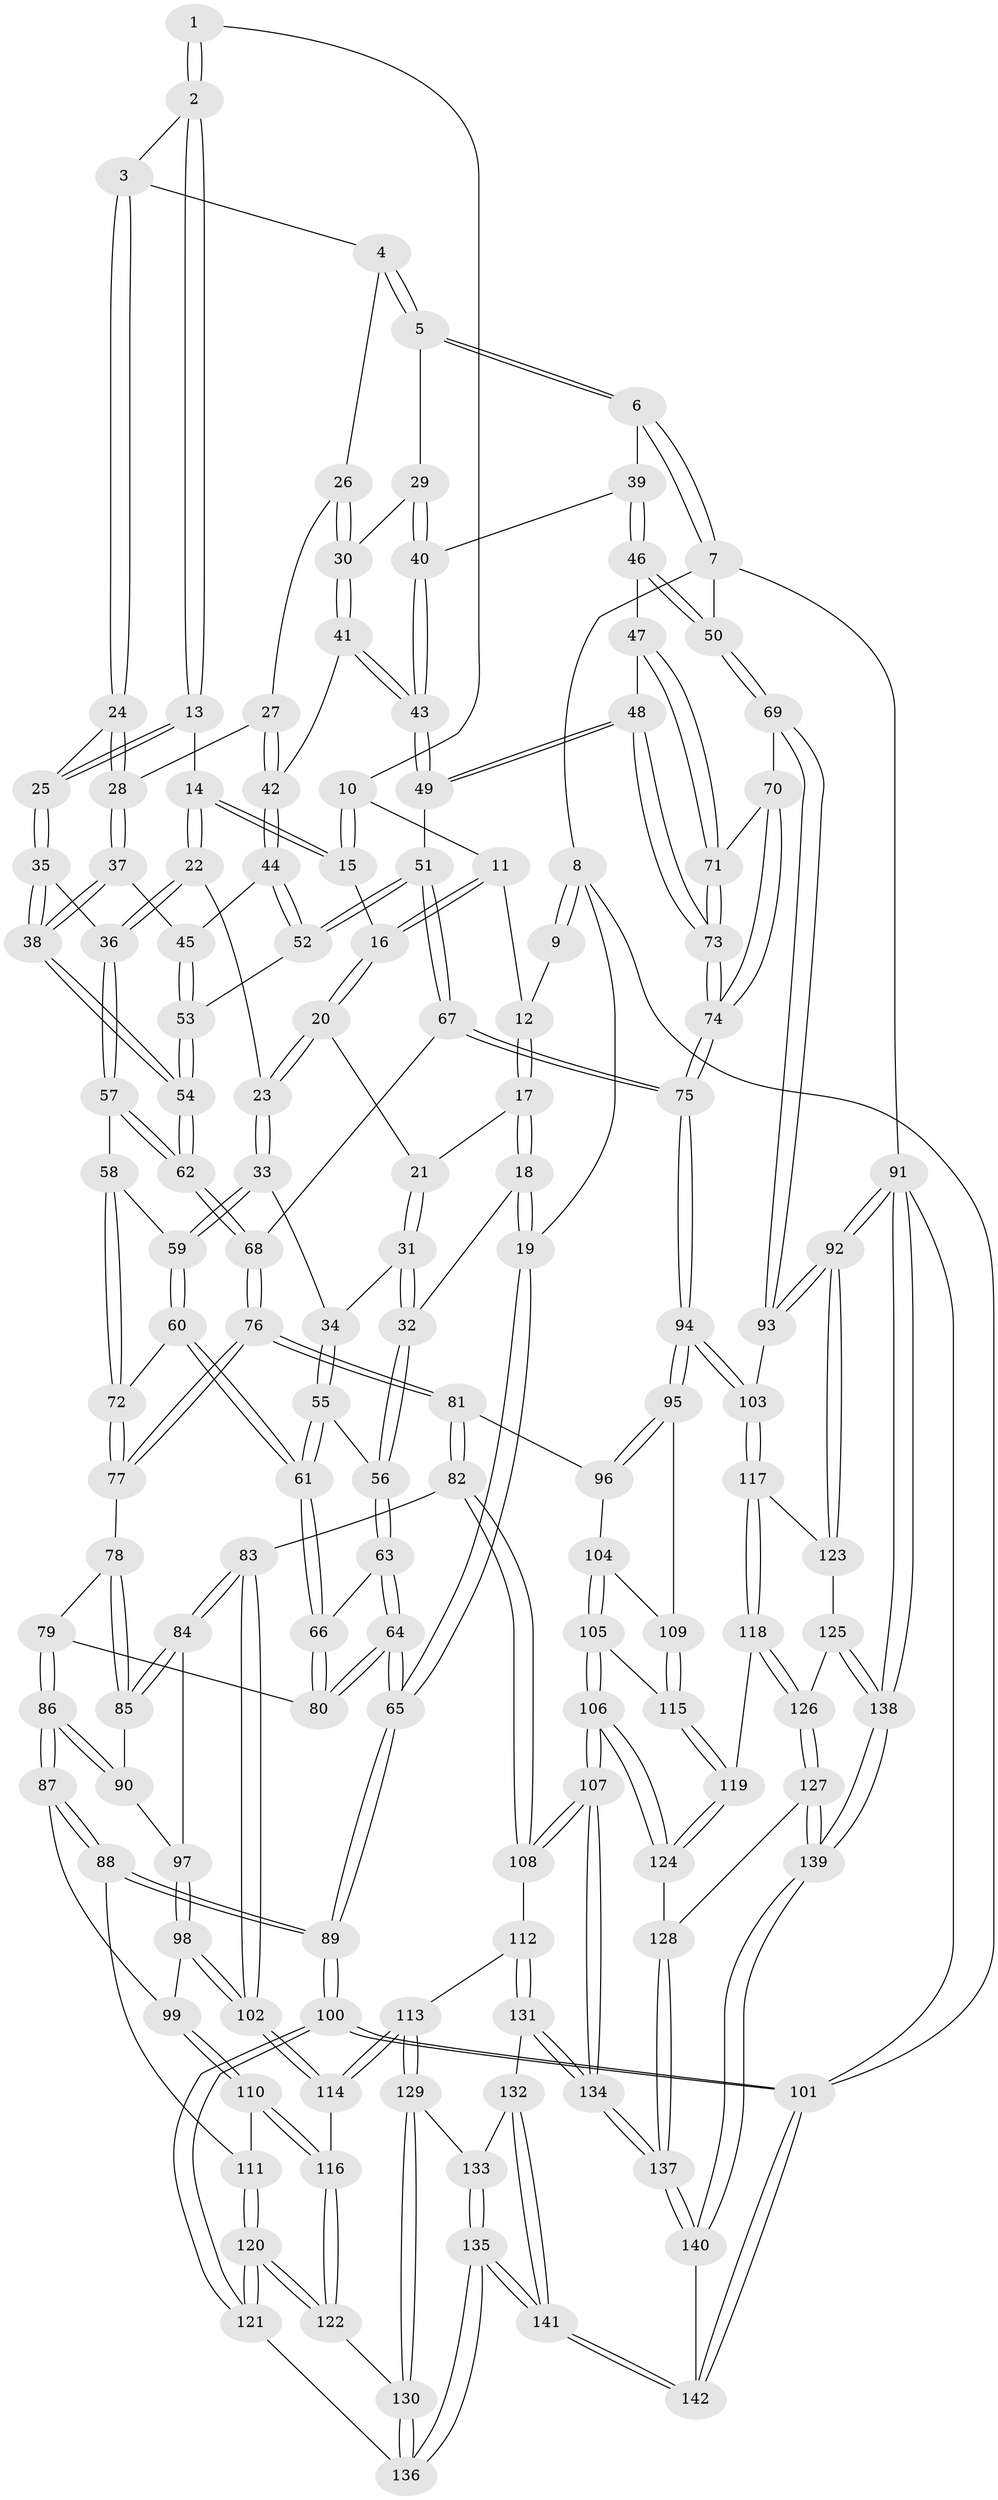// Generated by graph-tools (version 1.1) at 2025/01/03/09/25 05:01:51]
// undirected, 142 vertices, 352 edges
graph export_dot {
graph [start="1"]
  node [color=gray90,style=filled];
  1 [pos="+0.452367227882878+0"];
  2 [pos="+0.5802326413585784+0"];
  3 [pos="+0.6210279849492092+0"];
  4 [pos="+0.6955331136670454+0"];
  5 [pos="+0.9102584902497467+0"];
  6 [pos="+1+0"];
  7 [pos="+1+0"];
  8 [pos="+0+0"];
  9 [pos="+0.1623444152415575+0"];
  10 [pos="+0.3752217981552712+0"];
  11 [pos="+0.294749268909625+0.034115075796826315"];
  12 [pos="+0.21236834828936954+0.00022053204533416818"];
  13 [pos="+0.42760636797288426+0.07762861025212765"];
  14 [pos="+0.3921019474777026+0.09357491297470723"];
  15 [pos="+0.36147264454248984+0.06209477112479328"];
  16 [pos="+0.321113822174242+0.06423742393185866"];
  17 [pos="+0.2022312369479647+0.04289321248300204"];
  18 [pos="+0.05484717659397943+0.17491088437783453"];
  19 [pos="+0+0.04475060091352972"];
  20 [pos="+0.29579749340078215+0.1049028392266357"];
  21 [pos="+0.2416259753089649+0.09447878895712511"];
  22 [pos="+0.36623406480743637+0.2118745407865042"];
  23 [pos="+0.3490531169386873+0.21288606745450567"];
  24 [pos="+0.5082313423687213+0.11304368436694283"];
  25 [pos="+0.48713037206337856+0.12060752647874966"];
  26 [pos="+0.6944438429051237+0"];
  27 [pos="+0.5805229816764959+0.15771252845901254"];
  28 [pos="+0.5677164259392542+0.16239349777834383"];
  29 [pos="+0.8050502951490652+0.15522949349869167"];
  30 [pos="+0.711260331433484+0.14025550367852174"];
  31 [pos="+0.2340991989449064+0.16232788062925738"];
  32 [pos="+0.0703119497427284+0.18874361226926026"];
  33 [pos="+0.3244641653209668+0.2229338289238499"];
  34 [pos="+0.31947042451989466+0.22267033647790122"];
  35 [pos="+0.42881772447942834+0.22396981381608352"];
  36 [pos="+0.38554443420740586+0.22085764381707904"];
  37 [pos="+0.5456335275838783+0.19980179636994913"];
  38 [pos="+0.4710713843695964+0.24501381218175386"];
  39 [pos="+0.8872147219165176+0.1883096933279528"];
  40 [pos="+0.8286457283180149+0.1784824542980282"];
  41 [pos="+0.6942806905377257+0.18335483529894536"];
  42 [pos="+0.6700093701698985+0.1924786656432096"];
  43 [pos="+0.7513695913393397+0.2486739476142334"];
  44 [pos="+0.6379192449205627+0.2458786428264982"];
  45 [pos="+0.5945766211410345+0.24815566933517186"];
  46 [pos="+0.9147031056465212+0.29085198886068436"];
  47 [pos="+0.8901094219227383+0.32022637910705104"];
  48 [pos="+0.8204893938418001+0.35365723453154546"];
  49 [pos="+0.7784059573566835+0.33871353793995607"];
  50 [pos="+1+0.23919618033066362"];
  51 [pos="+0.7097517851465508+0.35914471357179467"];
  52 [pos="+0.6471640560621733+0.30340809164123805"];
  53 [pos="+0.5316514488016282+0.3308591508034034"];
  54 [pos="+0.5209404382709701+0.33708087921285673"];
  55 [pos="+0.20015904583868424+0.2718355335971856"];
  56 [pos="+0.07712430318900516+0.19935493666267262"];
  57 [pos="+0.388321337959663+0.38704617726416296"];
  58 [pos="+0.3149847963868108+0.3835445997675329"];
  59 [pos="+0.3231214230303221+0.22902588897595585"];
  60 [pos="+0.22290849220310402+0.40404692060718683"];
  61 [pos="+0.217441758022286+0.4041941561262997"];
  62 [pos="+0.506530795765182+0.47011528371194244"];
  63 [pos="+0.09330878004535263+0.4022948788031587"];
  64 [pos="+0+0.4833429671593932"];
  65 [pos="+0+0.5519751631307468"];
  66 [pos="+0.193140893429746+0.41971082000527193"];
  67 [pos="+0.6710222955186881+0.4043397414764425"];
  68 [pos="+0.5129892454367944+0.48776961440393574"];
  69 [pos="+1+0.4656653208435173"];
  70 [pos="+1+0.4659652625854707"];
  71 [pos="+0.9780903252007319+0.4339264254038785"];
  72 [pos="+0.2578275222058008+0.4085704014830766"];
  73 [pos="+0.8378008776786344+0.5597006846176508"];
  74 [pos="+0.833228249493163+0.5835508759608963"];
  75 [pos="+0.8183593001627572+0.6188445452880044"];
  76 [pos="+0.5097385843337406+0.5165679869003412"];
  77 [pos="+0.32595529395289147+0.5029585926522953"];
  78 [pos="+0.27984355274622597+0.5524469768302119"];
  79 [pos="+0.1954314665985622+0.5434578850279388"];
  80 [pos="+0.19240840655176905+0.5274300872933331"];
  81 [pos="+0.5143123776063313+0.5371021799437375"];
  82 [pos="+0.43412436958522926+0.6396643522797116"];
  83 [pos="+0.3727358208660262+0.6534706078636763"];
  84 [pos="+0.32105461266594126+0.6293381807256053"];
  85 [pos="+0.3032536169607754+0.6011572955609693"];
  86 [pos="+0.16761828342911883+0.5973782675713329"];
  87 [pos="+0.15542777931489654+0.6083610871257427"];
  88 [pos="+0.009158783094292211+0.644370172133571"];
  89 [pos="+0+0.5730084208335703"];
  90 [pos="+0.20243429759226778+0.6121272517364803"];
  91 [pos="+1+1"];
  92 [pos="+1+0.8537752350913613"];
  93 [pos="+1+0.6171504211310935"];
  94 [pos="+0.8171870140384636+0.6236841567259498"];
  95 [pos="+0.7748546658804017+0.6202887467400096"];
  96 [pos="+0.537372047505695+0.5524367792540202"];
  97 [pos="+0.26558225119148515+0.6470593107188678"];
  98 [pos="+0.22956626630361285+0.7190638056251447"];
  99 [pos="+0.21090870433093836+0.709950269465684"];
  100 [pos="+0+1"];
  101 [pos="+0+1"];
  102 [pos="+0.2795773725525246+0.7820610453996036"];
  103 [pos="+0.8196574639638605+0.62807714805647"];
  104 [pos="+0.5517456303136218+0.6022264267784206"];
  105 [pos="+0.5682996758262022+0.7890826937134254"];
  106 [pos="+0.5366613632220611+0.8430667392185441"];
  107 [pos="+0.5217069264887187+0.8521482207611635"];
  108 [pos="+0.4703638833408048+0.8119094159950039"];
  109 [pos="+0.6280673824615083+0.7323987384232391"];
  110 [pos="+0.10706545428519805+0.7546707086221601"];
  111 [pos="+0.09147846286943884+0.7530931642368897"];
  112 [pos="+0.32578206720575614+0.8314592997876458"];
  113 [pos="+0.3025442776306072+0.8162495036359121"];
  114 [pos="+0.2800119939915124+0.7968567742053161"];
  115 [pos="+0.6230242154342945+0.7466212794790438"];
  116 [pos="+0.22206600179875738+0.824996815319199"];
  117 [pos="+0.8315593999030944+0.7030087403770139"];
  118 [pos="+0.7494837203069459+0.8005715628848169"];
  119 [pos="+0.7397172019442205+0.8038717276764916"];
  120 [pos="+0.07305206291349702+0.8703000082957136"];
  121 [pos="+0.05729225370718097+0.8893300490404789"];
  122 [pos="+0.19626319290962882+0.8598809908500312"];
  123 [pos="+0.8845912194948782+0.7547649221199542"];
  124 [pos="+0.6779284715658719+0.8452659680010478"];
  125 [pos="+0.8936394210037177+0.9069557674081944"];
  126 [pos="+0.7827777724058337+0.9268301682520756"];
  127 [pos="+0.7727557854068399+0.9437573585835208"];
  128 [pos="+0.6848242885308152+0.9201418347149944"];
  129 [pos="+0.2566983275878847+0.913909511477921"];
  130 [pos="+0.19869652725211198+0.8839052618813195"];
  131 [pos="+0.34011451281767263+0.9533471177644964"];
  132 [pos="+0.3364297713381383+0.9594360633177604"];
  133 [pos="+0.25701229780453533+0.9151430868218587"];
  134 [pos="+0.5190829105252505+0.9251609613922475"];
  135 [pos="+0.1865910124423045+1"];
  136 [pos="+0.18549851421835326+1"];
  137 [pos="+0.5658701888312744+1"];
  138 [pos="+1+1"];
  139 [pos="+0.752233693011499+1"];
  140 [pos="+0.5853916714383851+1"];
  141 [pos="+0.2393355328252068+1"];
  142 [pos="+0.23745542963776187+1"];
  1 -- 2;
  1 -- 2;
  1 -- 10;
  2 -- 3;
  2 -- 13;
  2 -- 13;
  3 -- 4;
  3 -- 24;
  3 -- 24;
  4 -- 5;
  4 -- 5;
  4 -- 26;
  5 -- 6;
  5 -- 6;
  5 -- 29;
  6 -- 7;
  6 -- 7;
  6 -- 39;
  7 -- 8;
  7 -- 50;
  7 -- 91;
  8 -- 9;
  8 -- 9;
  8 -- 19;
  8 -- 101;
  9 -- 12;
  10 -- 11;
  10 -- 15;
  10 -- 15;
  11 -- 12;
  11 -- 16;
  11 -- 16;
  12 -- 17;
  12 -- 17;
  13 -- 14;
  13 -- 25;
  13 -- 25;
  14 -- 15;
  14 -- 15;
  14 -- 22;
  14 -- 22;
  15 -- 16;
  16 -- 20;
  16 -- 20;
  17 -- 18;
  17 -- 18;
  17 -- 21;
  18 -- 19;
  18 -- 19;
  18 -- 32;
  19 -- 65;
  19 -- 65;
  20 -- 21;
  20 -- 23;
  20 -- 23;
  21 -- 31;
  21 -- 31;
  22 -- 23;
  22 -- 36;
  22 -- 36;
  23 -- 33;
  23 -- 33;
  24 -- 25;
  24 -- 28;
  24 -- 28;
  25 -- 35;
  25 -- 35;
  26 -- 27;
  26 -- 30;
  26 -- 30;
  27 -- 28;
  27 -- 42;
  27 -- 42;
  28 -- 37;
  28 -- 37;
  29 -- 30;
  29 -- 40;
  29 -- 40;
  30 -- 41;
  30 -- 41;
  31 -- 32;
  31 -- 32;
  31 -- 34;
  32 -- 56;
  32 -- 56;
  33 -- 34;
  33 -- 59;
  33 -- 59;
  34 -- 55;
  34 -- 55;
  35 -- 36;
  35 -- 38;
  35 -- 38;
  36 -- 57;
  36 -- 57;
  37 -- 38;
  37 -- 38;
  37 -- 45;
  38 -- 54;
  38 -- 54;
  39 -- 40;
  39 -- 46;
  39 -- 46;
  40 -- 43;
  40 -- 43;
  41 -- 42;
  41 -- 43;
  41 -- 43;
  42 -- 44;
  42 -- 44;
  43 -- 49;
  43 -- 49;
  44 -- 45;
  44 -- 52;
  44 -- 52;
  45 -- 53;
  45 -- 53;
  46 -- 47;
  46 -- 50;
  46 -- 50;
  47 -- 48;
  47 -- 71;
  47 -- 71;
  48 -- 49;
  48 -- 49;
  48 -- 73;
  48 -- 73;
  49 -- 51;
  50 -- 69;
  50 -- 69;
  51 -- 52;
  51 -- 52;
  51 -- 67;
  51 -- 67;
  52 -- 53;
  53 -- 54;
  53 -- 54;
  54 -- 62;
  54 -- 62;
  55 -- 56;
  55 -- 61;
  55 -- 61;
  56 -- 63;
  56 -- 63;
  57 -- 58;
  57 -- 62;
  57 -- 62;
  58 -- 59;
  58 -- 72;
  58 -- 72;
  59 -- 60;
  59 -- 60;
  60 -- 61;
  60 -- 61;
  60 -- 72;
  61 -- 66;
  61 -- 66;
  62 -- 68;
  62 -- 68;
  63 -- 64;
  63 -- 64;
  63 -- 66;
  64 -- 65;
  64 -- 65;
  64 -- 80;
  64 -- 80;
  65 -- 89;
  65 -- 89;
  66 -- 80;
  66 -- 80;
  67 -- 68;
  67 -- 75;
  67 -- 75;
  68 -- 76;
  68 -- 76;
  69 -- 70;
  69 -- 93;
  69 -- 93;
  70 -- 71;
  70 -- 74;
  70 -- 74;
  71 -- 73;
  71 -- 73;
  72 -- 77;
  72 -- 77;
  73 -- 74;
  73 -- 74;
  74 -- 75;
  74 -- 75;
  75 -- 94;
  75 -- 94;
  76 -- 77;
  76 -- 77;
  76 -- 81;
  76 -- 81;
  77 -- 78;
  78 -- 79;
  78 -- 85;
  78 -- 85;
  79 -- 80;
  79 -- 86;
  79 -- 86;
  81 -- 82;
  81 -- 82;
  81 -- 96;
  82 -- 83;
  82 -- 108;
  82 -- 108;
  83 -- 84;
  83 -- 84;
  83 -- 102;
  83 -- 102;
  84 -- 85;
  84 -- 85;
  84 -- 97;
  85 -- 90;
  86 -- 87;
  86 -- 87;
  86 -- 90;
  86 -- 90;
  87 -- 88;
  87 -- 88;
  87 -- 99;
  88 -- 89;
  88 -- 89;
  88 -- 111;
  89 -- 100;
  89 -- 100;
  90 -- 97;
  91 -- 92;
  91 -- 92;
  91 -- 138;
  91 -- 138;
  91 -- 101;
  92 -- 93;
  92 -- 93;
  92 -- 123;
  92 -- 123;
  93 -- 103;
  94 -- 95;
  94 -- 95;
  94 -- 103;
  94 -- 103;
  95 -- 96;
  95 -- 96;
  95 -- 109;
  96 -- 104;
  97 -- 98;
  97 -- 98;
  98 -- 99;
  98 -- 102;
  98 -- 102;
  99 -- 110;
  99 -- 110;
  100 -- 101;
  100 -- 101;
  100 -- 121;
  100 -- 121;
  101 -- 142;
  101 -- 142;
  102 -- 114;
  102 -- 114;
  103 -- 117;
  103 -- 117;
  104 -- 105;
  104 -- 105;
  104 -- 109;
  105 -- 106;
  105 -- 106;
  105 -- 115;
  106 -- 107;
  106 -- 107;
  106 -- 124;
  106 -- 124;
  107 -- 108;
  107 -- 108;
  107 -- 134;
  107 -- 134;
  108 -- 112;
  109 -- 115;
  109 -- 115;
  110 -- 111;
  110 -- 116;
  110 -- 116;
  111 -- 120;
  111 -- 120;
  112 -- 113;
  112 -- 131;
  112 -- 131;
  113 -- 114;
  113 -- 114;
  113 -- 129;
  113 -- 129;
  114 -- 116;
  115 -- 119;
  115 -- 119;
  116 -- 122;
  116 -- 122;
  117 -- 118;
  117 -- 118;
  117 -- 123;
  118 -- 119;
  118 -- 126;
  118 -- 126;
  119 -- 124;
  119 -- 124;
  120 -- 121;
  120 -- 121;
  120 -- 122;
  120 -- 122;
  121 -- 136;
  122 -- 130;
  123 -- 125;
  124 -- 128;
  125 -- 126;
  125 -- 138;
  125 -- 138;
  126 -- 127;
  126 -- 127;
  127 -- 128;
  127 -- 139;
  127 -- 139;
  128 -- 137;
  128 -- 137;
  129 -- 130;
  129 -- 130;
  129 -- 133;
  130 -- 136;
  130 -- 136;
  131 -- 132;
  131 -- 134;
  131 -- 134;
  132 -- 133;
  132 -- 141;
  132 -- 141;
  133 -- 135;
  133 -- 135;
  134 -- 137;
  134 -- 137;
  135 -- 136;
  135 -- 136;
  135 -- 141;
  135 -- 141;
  137 -- 140;
  137 -- 140;
  138 -- 139;
  138 -- 139;
  139 -- 140;
  139 -- 140;
  140 -- 142;
  141 -- 142;
  141 -- 142;
}

